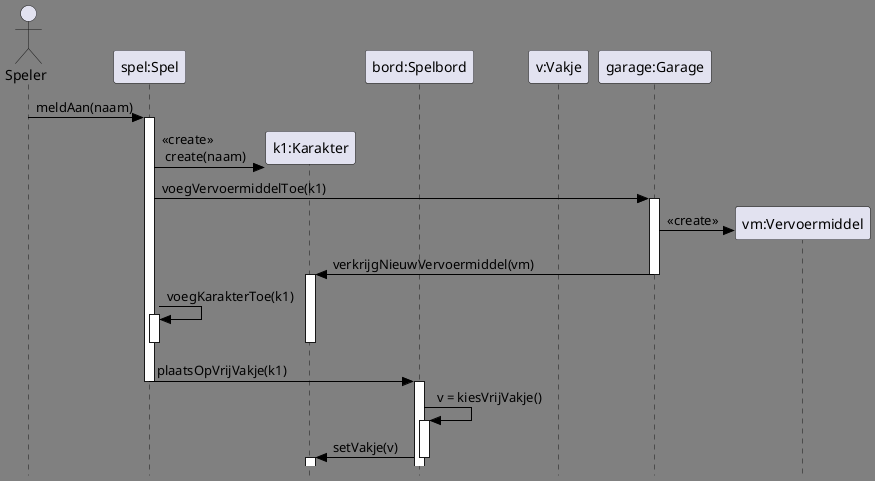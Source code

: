 @startuml sequence diagram methode meldAan
'https://plantuml.com/sequence-diagram
skinparam style strictuml
skinparam class {
BackgroundColor LightGrey
ArrowColor Black
BorderColor Black
BackgroundColor<<Foo>> DarkGrey
}

skinparam backgroundcolor Gray
skinparam stereotypeCBackgroundColor YellowGreen

actor Speler
participant Spel as "spel:Spel"
participant Bob as "k1:Karakter"
participant Bord as "bord:Spelbord"
participant Vakje as "v:Vakje"
participant Garage as "garage:Garage"
participant Vervoermiddel as "vm:Vervoermiddel"

Speler -> Spel ++: meldAan(naam)
Spel -> Bob ** : <<create>> \n create(naam)
Spel -> Garage ++: voegVervoermiddelToe(k1)
Garage -> Vervoermiddel ** : <<create>>
Garage -> Bob --++: verkrijgNieuwVervoermiddel(vm)
Spel -> Spel ++--: voegKarakterToe(k1)
deactivate Bob
Spel -> Bord --++: plaatsOpVrijVakje(k1)
Bord -> Bord ++ : v = kiesVrijVakje()
Bord -> Bob --++ : setVakje(v)

@enduml